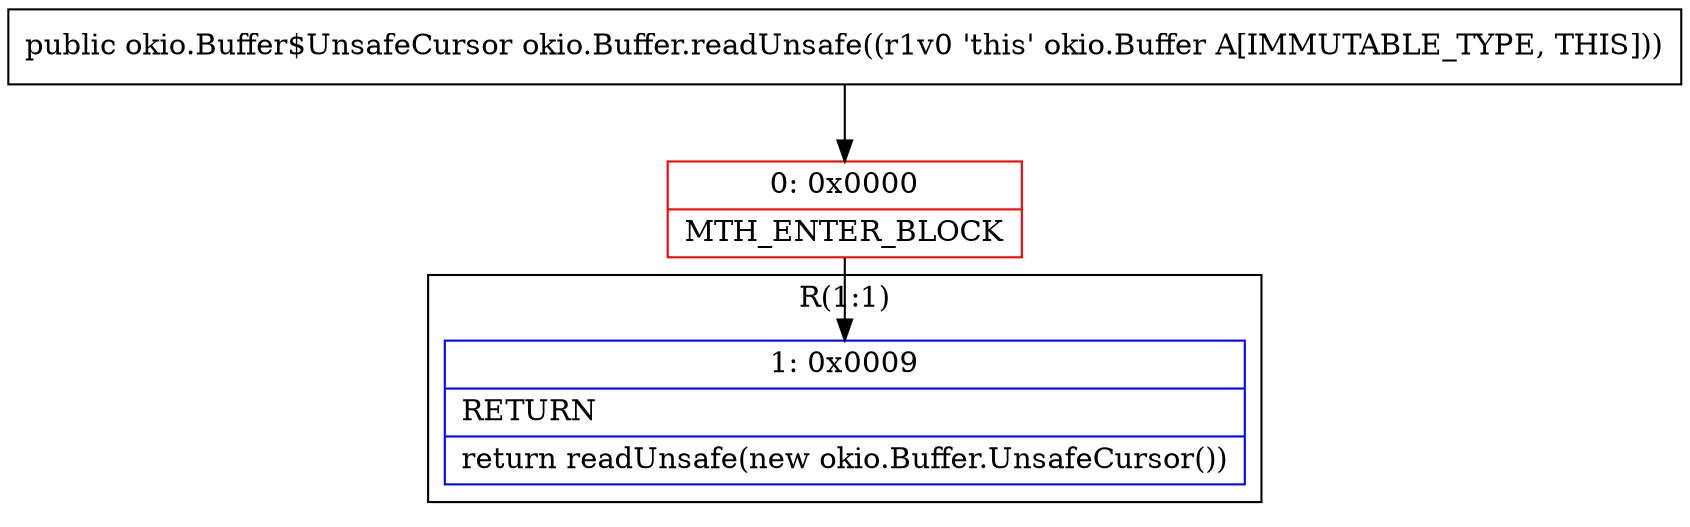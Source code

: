 digraph "CFG forokio.Buffer.readUnsafe()Lokio\/Buffer$UnsafeCursor;" {
subgraph cluster_Region_1683000329 {
label = "R(1:1)";
node [shape=record,color=blue];
Node_1 [shape=record,label="{1\:\ 0x0009|RETURN\l|return readUnsafe(new okio.Buffer.UnsafeCursor())\l}"];
}
Node_0 [shape=record,color=red,label="{0\:\ 0x0000|MTH_ENTER_BLOCK\l}"];
MethodNode[shape=record,label="{public okio.Buffer$UnsafeCursor okio.Buffer.readUnsafe((r1v0 'this' okio.Buffer A[IMMUTABLE_TYPE, THIS])) }"];
MethodNode -> Node_0;
Node_0 -> Node_1;
}

